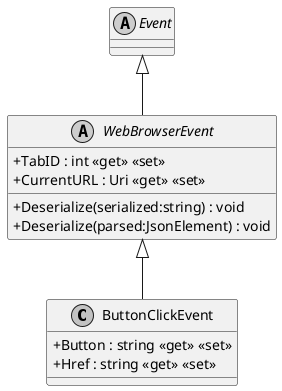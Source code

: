 @startuml
skinparam monochrome true
skinparam classAttributeIconSize 0

class ButtonClickEvent {
    + Button : string <<get>> <<set>>
    + Href : string <<get>> <<set>>
}
abstract class WebBrowserEvent {
    + TabID : int <<get>> <<set>>
    + Deserialize(serialized:string) : void
    + Deserialize(parsed:JsonElement) : void
    + CurrentURL : Uri <<get>> <<set>>
}

abstract class Event
WebBrowserEvent <|-- ButtonClickEvent
Event <|-- WebBrowserEvent
@enduml
